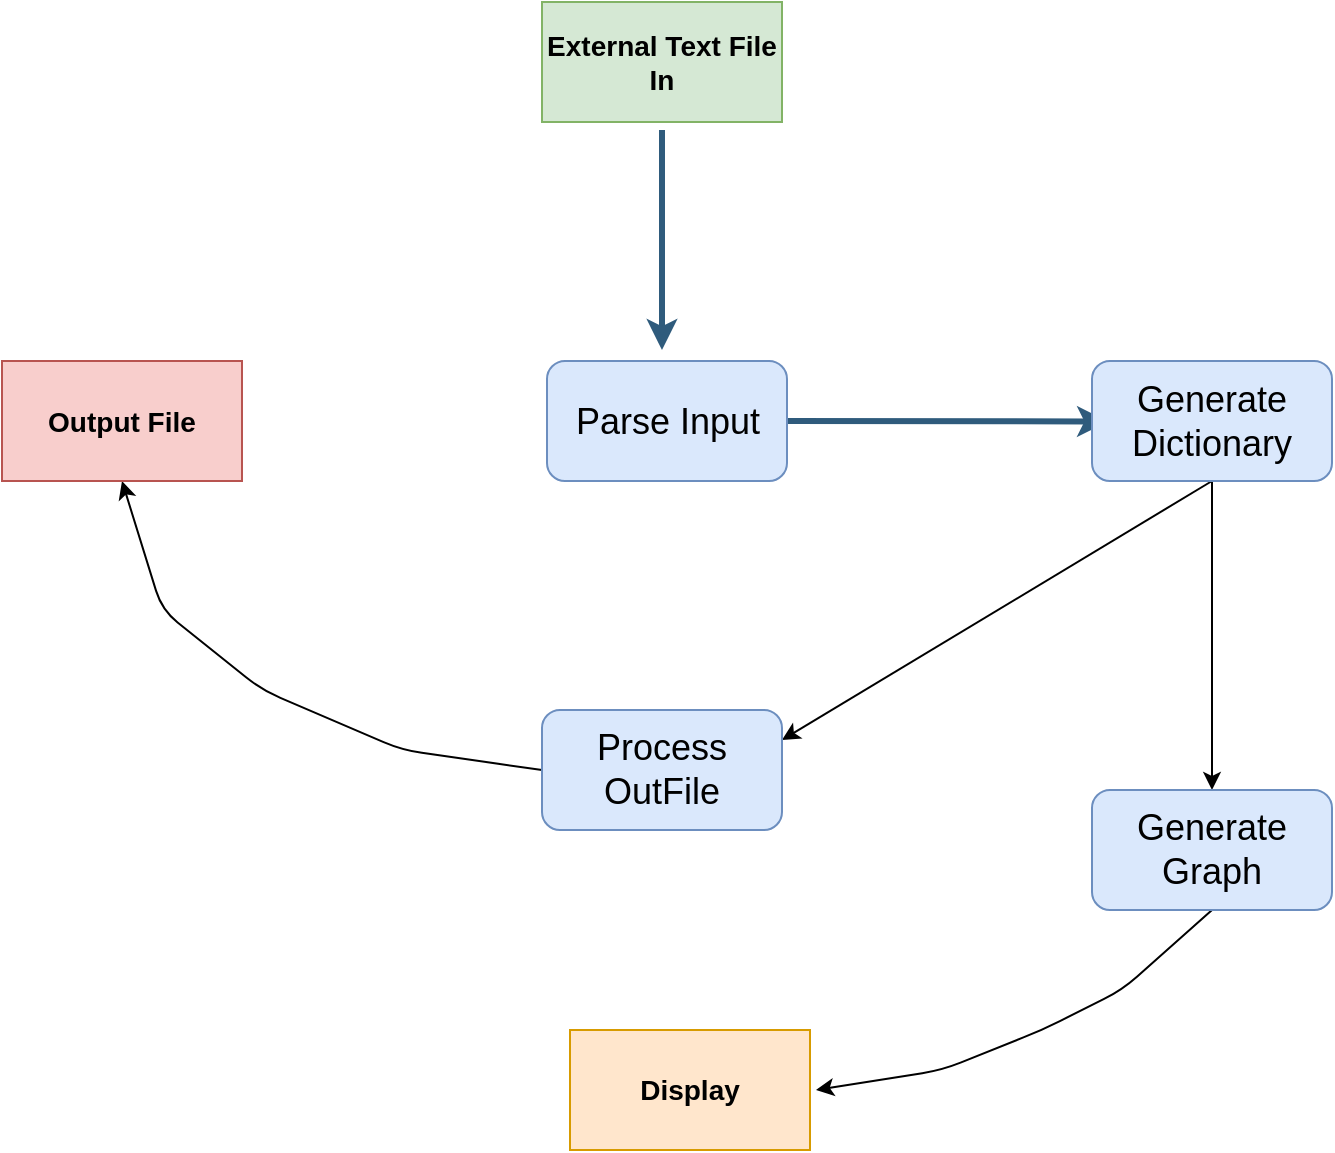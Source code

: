 <mxfile version="12.0.2" type="device" pages="1"><diagram id="6a731a19-8d31-9384-78a2-239565b7b9f0" name="Page-1"><mxGraphModel dx="1426" dy="796" grid="1" gridSize="10" guides="1" tooltips="1" connect="1" arrows="1" fold="1" page="1" pageScale="1" pageWidth="1169" pageHeight="827" background="#ffffff" math="0" shadow="0"><root><mxCell id="0"/><mxCell id="1" parent="0"/><mxCell id="1745" value="" style="edgeStyle=none;rounded=0;jumpStyle=none;html=1;shadow=0;labelBackgroundColor=none;startArrow=none;startFill=0;endArrow=classic;endFill=1;jettySize=auto;orthogonalLoop=1;strokeColor=#2F5B7C;strokeWidth=3;fontFamily=Helvetica;fontSize=16;fontColor=#23445D;spacing=5;" parent="1" edge="1"><mxGeometry relative="1" as="geometry"><mxPoint x="570" y="270" as="sourcePoint"/><mxPoint x="570" y="380" as="targetPoint"/></mxGeometry></mxCell><mxCell id="1746" value="" style="edgeStyle=none;rounded=0;jumpStyle=none;html=1;shadow=0;labelBackgroundColor=none;startArrow=none;startFill=0;endArrow=classic;endFill=1;jettySize=auto;orthogonalLoop=1;strokeColor=#2F5B7C;strokeWidth=3;fontFamily=Helvetica;fontSize=16;fontColor=#23445D;spacing=5;exitX=1;exitY=0.5;exitDx=0;exitDy=0;" parent="1" source="HJSIhvUQO6Zt6Efz2orB-1793" edge="1"><mxGeometry relative="1" as="geometry"><mxPoint x="610.0" y="415.5" as="sourcePoint"/><mxPoint x="793.0" y="415.757" as="targetPoint"/><Array as="points"/></mxGeometry></mxCell><mxCell id="HJSIhvUQO6Zt6Efz2orB-1787" value="" style="endArrow=classic;html=1;exitX=0.5;exitY=1;exitDx=0;exitDy=0;entryX=1;entryY=0.25;entryDx=0;entryDy=0;" edge="1" parent="1" source="HJSIhvUQO6Zt6Efz2orB-1794" target="HJSIhvUQO6Zt6Efz2orB-1797"><mxGeometry width="50" height="50" relative="1" as="geometry"><mxPoint x="859.352" y="235.148" as="sourcePoint"/><mxPoint x="604.648" y="565.352" as="targetPoint"/></mxGeometry></mxCell><mxCell id="HJSIhvUQO6Zt6Efz2orB-1789" value="" style="endArrow=classic;html=1;exitX=0.5;exitY=1;exitDx=0;exitDy=0;entryX=0.5;entryY=0;entryDx=0;entryDy=0;" edge="1" parent="1" source="HJSIhvUQO6Zt6Efz2orB-1794"><mxGeometry width="50" height="50" relative="1" as="geometry"><mxPoint x="894" y="249.5" as="sourcePoint"/><mxPoint x="845" y="600" as="targetPoint"/></mxGeometry></mxCell><mxCell id="HJSIhvUQO6Zt6Efz2orB-1790" value="" style="endArrow=classic;html=1;exitX=0.5;exitY=1;exitDx=0;exitDy=0;entryX=1;entryY=0.5;entryDx=0;entryDy=0;" edge="1" parent="1" source="HJSIhvUQO6Zt6Efz2orB-1795"><mxGeometry width="50" height="50" relative="1" as="geometry"><mxPoint x="810.352" y="683.648" as="sourcePoint"/><mxPoint x="647.0" y="750.0" as="targetPoint"/><Array as="points"><mxPoint x="800" y="700"/><mxPoint x="760" y="720"/><mxPoint x="710" y="740"/></Array></mxGeometry></mxCell><mxCell id="HJSIhvUQO6Zt6Efz2orB-1791" value="" style="endArrow=classic;html=1;exitX=0;exitY=0.5;exitDx=0;exitDy=0;entryX=0.5;entryY=1;entryDx=0;entryDy=0;" edge="1" parent="1" source="HJSIhvUQO6Zt6Efz2orB-1797" target="HJSIhvUQO6Zt6Efz2orB-1800"><mxGeometry width="50" height="50" relative="1" as="geometry"><mxPoint x="521.0" y="600" as="sourcePoint"/><mxPoint x="290" y="460" as="targetPoint"/><Array as="points"><mxPoint x="440" y="580"/><mxPoint x="370" y="550"/><mxPoint x="320" y="510"/></Array></mxGeometry></mxCell><mxCell id="HJSIhvUQO6Zt6Efz2orB-1793" value="&lt;span style=&quot;font-size: 18px ; white-space: normal&quot;&gt;Parse Input&lt;/span&gt;" style="rounded=1;whiteSpace=wrap;html=1;fillColor=#dae8fc;strokeColor=#6c8ebf;" vertex="1" parent="1"><mxGeometry x="512.5" y="385.5" width="120" height="60" as="geometry"/></mxCell><mxCell id="HJSIhvUQO6Zt6Efz2orB-1794" value="&lt;span style=&quot;font-size: 18px ; white-space: normal&quot;&gt;Generate Dictionary&lt;br&gt;&lt;/span&gt;" style="rounded=1;whiteSpace=wrap;html=1;fillColor=#dae8fc;strokeColor=#6c8ebf;" vertex="1" parent="1"><mxGeometry x="785" y="385.5" width="120" height="60" as="geometry"/></mxCell><mxCell id="HJSIhvUQO6Zt6Efz2orB-1795" value="&lt;span style=&quot;font-size: 18px ; white-space: normal&quot;&gt;Generate Graph&lt;/span&gt;" style="rounded=1;whiteSpace=wrap;html=1;fillColor=#dae8fc;strokeColor=#6c8ebf;" vertex="1" parent="1"><mxGeometry x="785" y="600" width="120" height="60" as="geometry"/></mxCell><mxCell id="HJSIhvUQO6Zt6Efz2orB-1796" value="&lt;span style=&quot;font-size: 14px ; font-weight: 700 ; white-space: normal&quot;&gt;Display&lt;/span&gt;" style="rounded=0;whiteSpace=wrap;html=1;fillColor=#ffe6cc;strokeColor=#d79b00;" vertex="1" parent="1"><mxGeometry x="524" y="720" width="120" height="60" as="geometry"/></mxCell><mxCell id="HJSIhvUQO6Zt6Efz2orB-1797" value="&lt;span style=&quot;font-size: 18px ; white-space: normal&quot;&gt;Process OutFile&lt;/span&gt;" style="rounded=1;whiteSpace=wrap;html=1;fillColor=#dae8fc;strokeColor=#6c8ebf;" vertex="1" parent="1"><mxGeometry x="510" y="560" width="120" height="60" as="geometry"/></mxCell><mxCell id="HJSIhvUQO6Zt6Efz2orB-1800" value="&lt;span style=&quot;font-size: 14px ; font-weight: 700&quot;&gt;Output File&lt;/span&gt;" style="rounded=0;whiteSpace=wrap;html=1;fillColor=#f8cecc;strokeColor=#b85450;" vertex="1" parent="1"><mxGeometry x="240" y="385.5" width="120" height="60" as="geometry"/></mxCell><mxCell id="HJSIhvUQO6Zt6Efz2orB-1802" value="&lt;span style=&quot;font-size: 14px ; font-weight: 700 ; white-space: normal&quot;&gt;External Text File In&lt;/span&gt;" style="rounded=0;whiteSpace=wrap;html=1;fillColor=#d5e8d4;strokeColor=#82b366;" vertex="1" parent="1"><mxGeometry x="510" y="206" width="120" height="60" as="geometry"/></mxCell></root></mxGraphModel></diagram></mxfile>